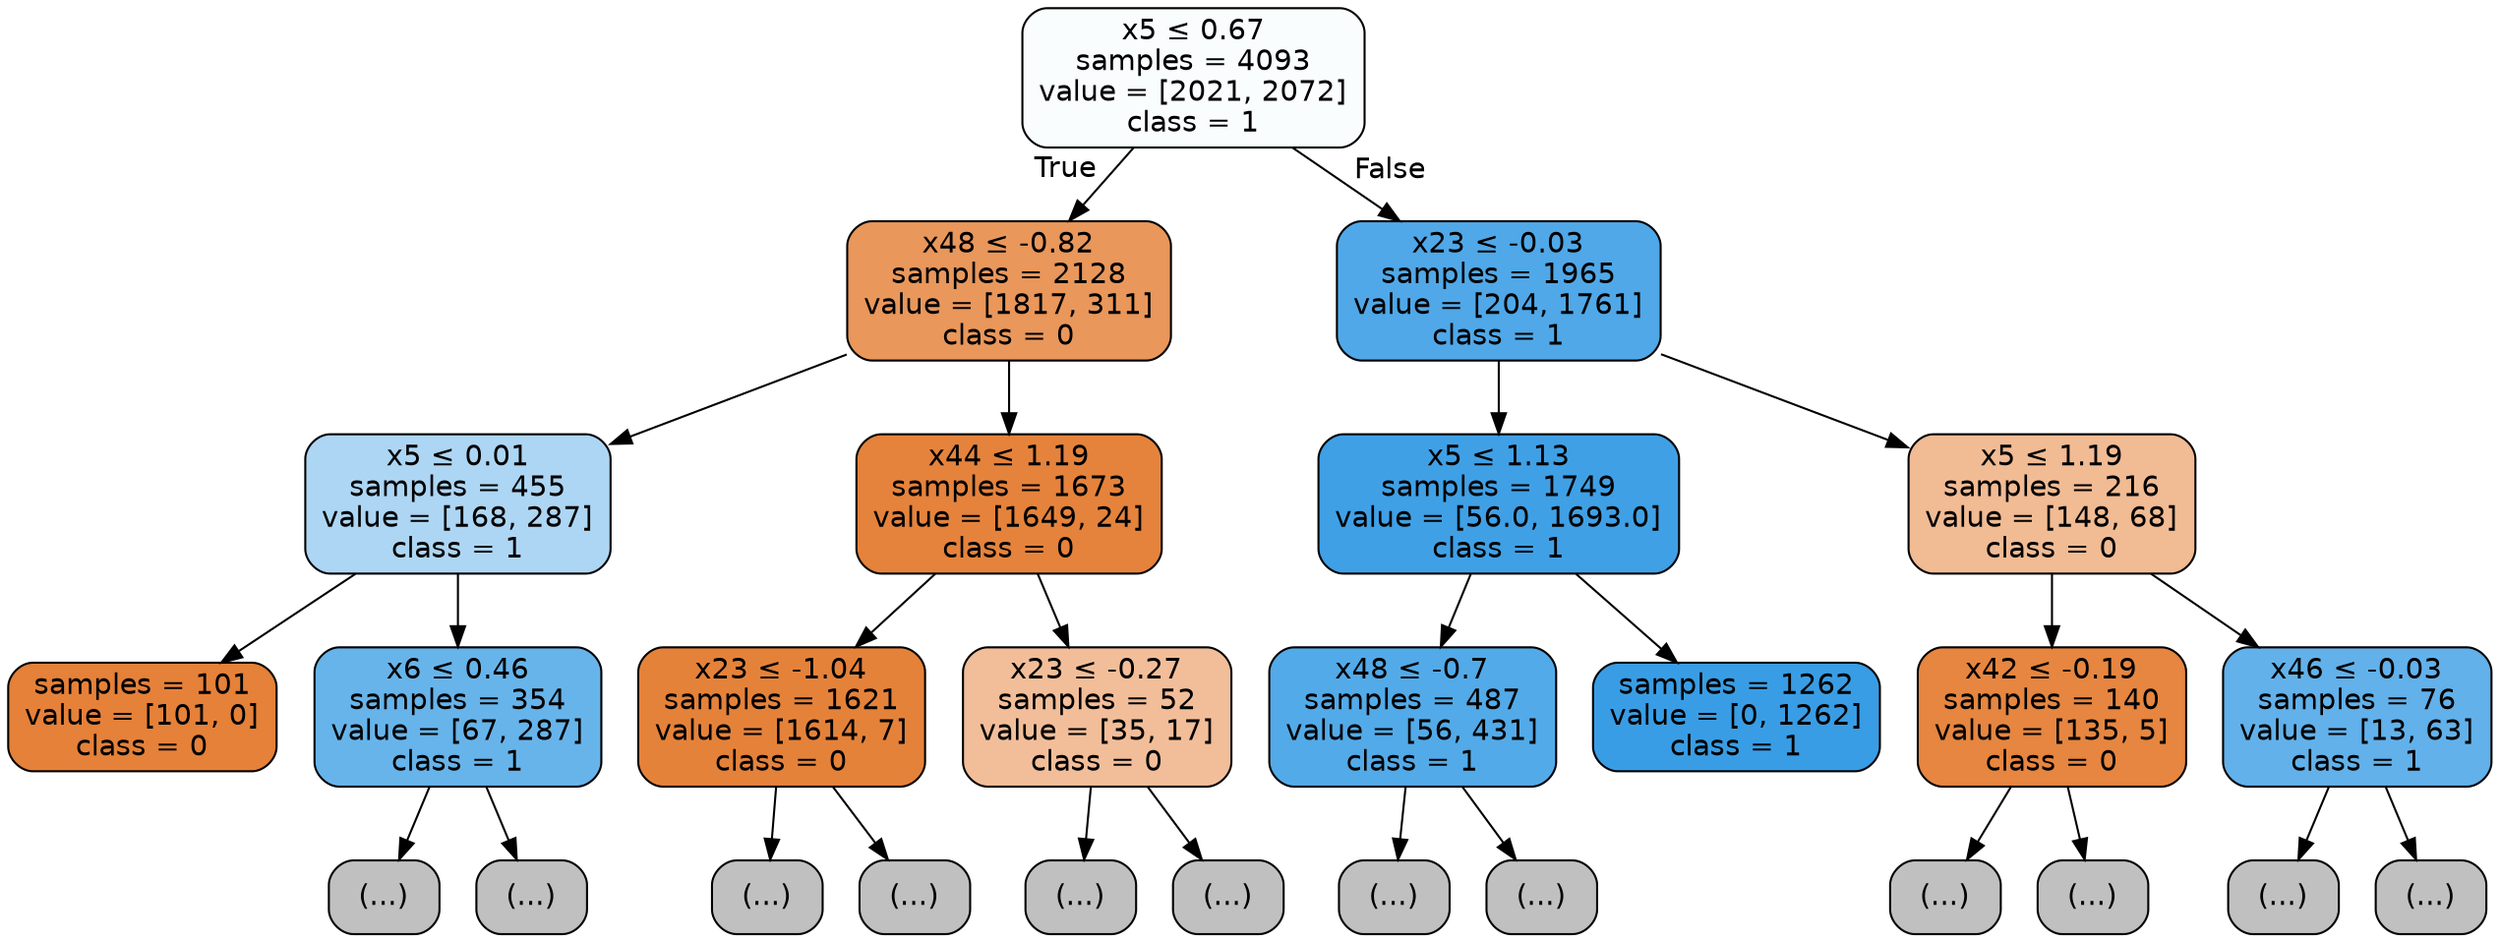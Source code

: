 digraph Tree {
node [shape=box, style="filled, rounded", color="black", fontname="helvetica"] ;
edge [fontname="helvetica"] ;
0 [label=<x5 &le; 0.67<br/>samples = 4093<br/>value = [2021, 2072]<br/>class = 1>, fillcolor="#fafdfe"] ;
1 [label=<x48 &le; -0.82<br/>samples = 2128<br/>value = [1817, 311]<br/>class = 0>, fillcolor="#e9975b"] ;
0 -> 1 [labeldistance=2.5, labelangle=45, headlabel="True"] ;
2 [label=<x5 &le; 0.01<br/>samples = 455<br/>value = [168, 287]<br/>class = 1>, fillcolor="#add6f4"] ;
1 -> 2 ;
3 [label=<samples = 101<br/>value = [101, 0]<br/>class = 0>, fillcolor="#e58139"] ;
2 -> 3 ;
4 [label=<x6 &le; 0.46<br/>samples = 354<br/>value = [67, 287]<br/>class = 1>, fillcolor="#67b4eb"] ;
2 -> 4 ;
5 [label="(...)", fillcolor="#C0C0C0"] ;
4 -> 5 ;
24 [label="(...)", fillcolor="#C0C0C0"] ;
4 -> 24 ;
39 [label=<x44 &le; 1.19<br/>samples = 1673<br/>value = [1649, 24]<br/>class = 0>, fillcolor="#e5833c"] ;
1 -> 39 ;
40 [label=<x23 &le; -1.04<br/>samples = 1621<br/>value = [1614, 7]<br/>class = 0>, fillcolor="#e5823a"] ;
39 -> 40 ;
41 [label="(...)", fillcolor="#C0C0C0"] ;
40 -> 41 ;
44 [label="(...)", fillcolor="#C0C0C0"] ;
40 -> 44 ;
49 [label=<x23 &le; -0.27<br/>samples = 52<br/>value = [35, 17]<br/>class = 0>, fillcolor="#f2be99"] ;
39 -> 49 ;
50 [label="(...)", fillcolor="#C0C0C0"] ;
49 -> 50 ;
51 [label="(...)", fillcolor="#C0C0C0"] ;
49 -> 51 ;
52 [label=<x23 &le; -0.03<br/>samples = 1965<br/>value = [204, 1761]<br/>class = 1>, fillcolor="#50a8e8"] ;
0 -> 52 [labeldistance=2.5, labelangle=-45, headlabel="False"] ;
53 [label=<x5 &le; 1.13<br/>samples = 1749<br/>value = [56.0, 1693.0]<br/>class = 1>, fillcolor="#40a0e6"] ;
52 -> 53 ;
54 [label=<x48 &le; -0.7<br/>samples = 487<br/>value = [56, 431]<br/>class = 1>, fillcolor="#53aae8"] ;
53 -> 54 ;
55 [label="(...)", fillcolor="#C0C0C0"] ;
54 -> 55 ;
62 [label="(...)", fillcolor="#C0C0C0"] ;
54 -> 62 ;
79 [label=<samples = 1262<br/>value = [0, 1262]<br/>class = 1>, fillcolor="#399de5"] ;
53 -> 79 ;
80 [label=<x5 &le; 1.19<br/>samples = 216<br/>value = [148, 68]<br/>class = 0>, fillcolor="#f1bb94"] ;
52 -> 80 ;
81 [label=<x42 &le; -0.19<br/>samples = 140<br/>value = [135, 5]<br/>class = 0>, fillcolor="#e68640"] ;
80 -> 81 ;
82 [label="(...)", fillcolor="#C0C0C0"] ;
81 -> 82 ;
83 [label="(...)", fillcolor="#C0C0C0"] ;
81 -> 83 ;
84 [label=<x46 &le; -0.03<br/>samples = 76<br/>value = [13, 63]<br/>class = 1>, fillcolor="#62b1ea"] ;
80 -> 84 ;
85 [label="(...)", fillcolor="#C0C0C0"] ;
84 -> 85 ;
86 [label="(...)", fillcolor="#C0C0C0"] ;
84 -> 86 ;
}